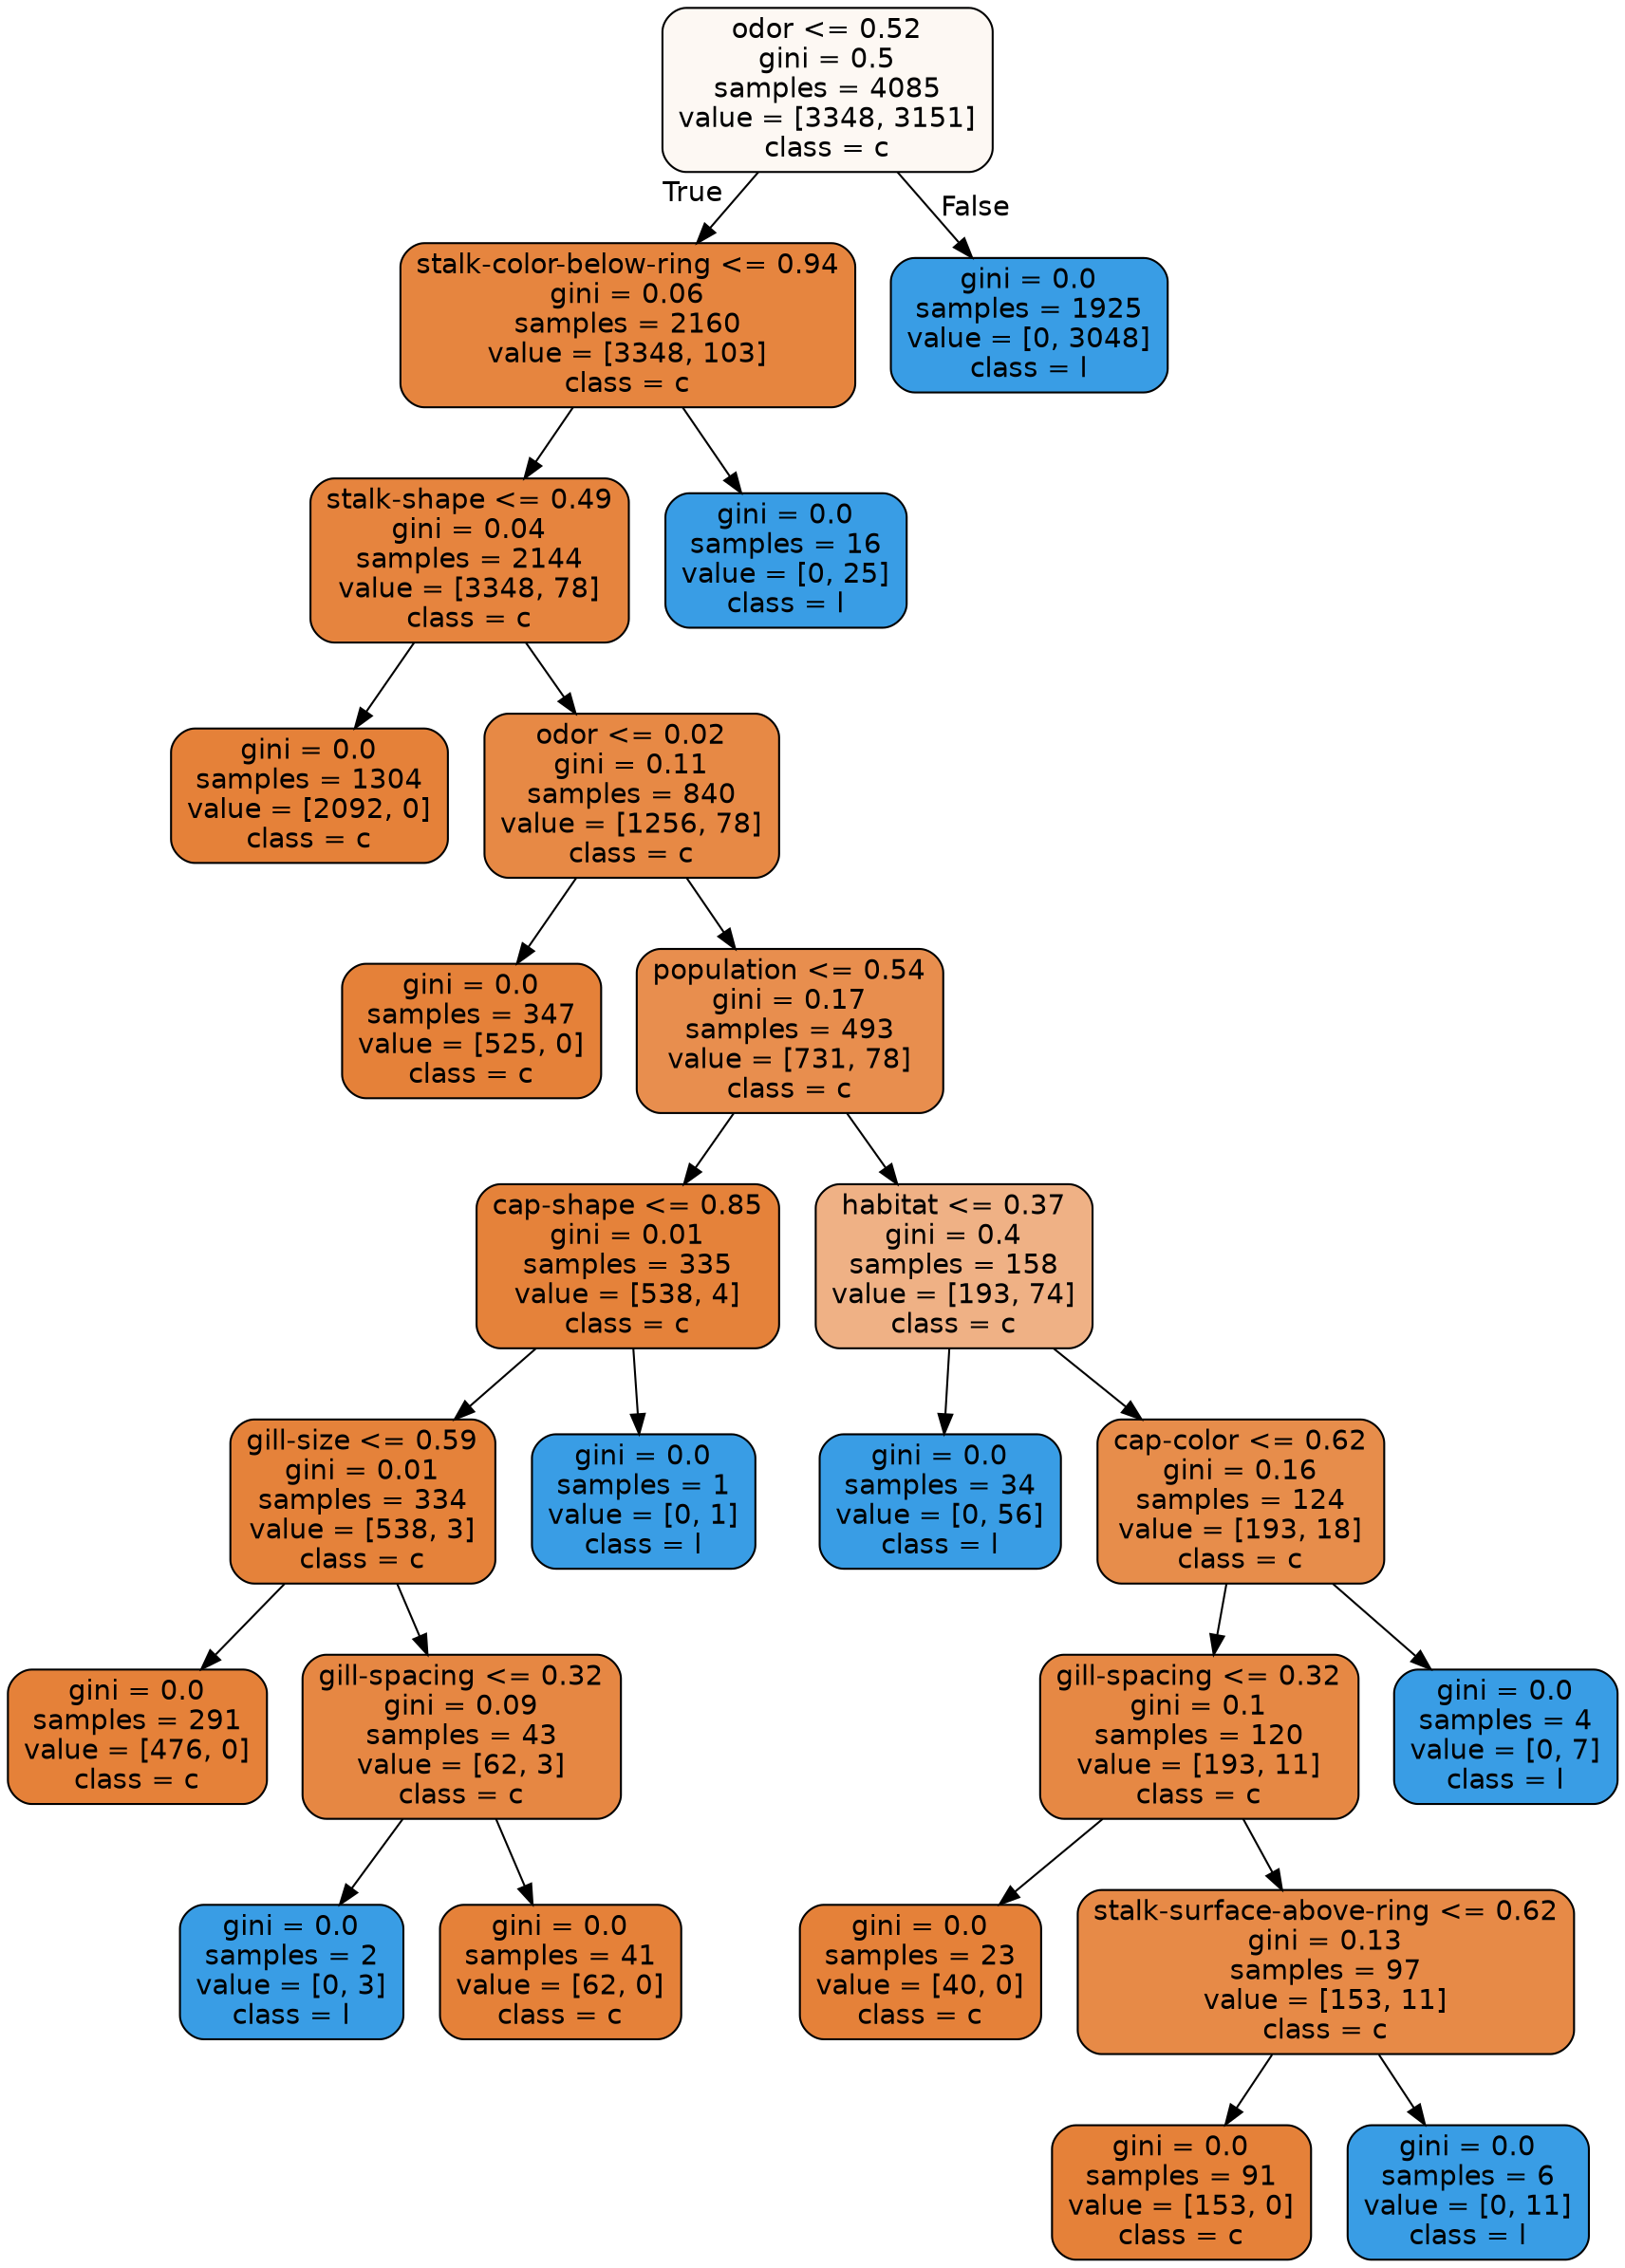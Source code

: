 digraph Tree {
node [shape=box, style="filled, rounded", color="black", fontname="helvetica"] ;
edge [fontname="helvetica"] ;
0 [label="odor <= 0.52\ngini = 0.5\nsamples = 4085\nvalue = [3348, 3151]\nclass = c", fillcolor="#fdf8f3"] ;
1 [label="stalk-color-below-ring <= 0.94\ngini = 0.06\nsamples = 2160\nvalue = [3348, 103]\nclass = c", fillcolor="#e6853f"] ;
0 -> 1 [labeldistance=2.5, labelangle=45, headlabel="True"] ;
2 [label="stalk-shape <= 0.49\ngini = 0.04\nsamples = 2144\nvalue = [3348, 78]\nclass = c", fillcolor="#e6843e"] ;
1 -> 2 ;
3 [label="gini = 0.0\nsamples = 1304\nvalue = [2092, 0]\nclass = c", fillcolor="#e58139"] ;
2 -> 3 ;
4 [label="odor <= 0.02\ngini = 0.11\nsamples = 840\nvalue = [1256, 78]\nclass = c", fillcolor="#e78945"] ;
2 -> 4 ;
5 [label="gini = 0.0\nsamples = 347\nvalue = [525, 0]\nclass = c", fillcolor="#e58139"] ;
4 -> 5 ;
6 [label="population <= 0.54\ngini = 0.17\nsamples = 493\nvalue = [731, 78]\nclass = c", fillcolor="#e88e4e"] ;
4 -> 6 ;
7 [label="cap-shape <= 0.85\ngini = 0.01\nsamples = 335\nvalue = [538, 4]\nclass = c", fillcolor="#e5823a"] ;
6 -> 7 ;
8 [label="gill-size <= 0.59\ngini = 0.01\nsamples = 334\nvalue = [538, 3]\nclass = c", fillcolor="#e5823a"] ;
7 -> 8 ;
9 [label="gini = 0.0\nsamples = 291\nvalue = [476, 0]\nclass = c", fillcolor="#e58139"] ;
8 -> 9 ;
10 [label="gill-spacing <= 0.32\ngini = 0.09\nsamples = 43\nvalue = [62, 3]\nclass = c", fillcolor="#e68743"] ;
8 -> 10 ;
11 [label="gini = 0.0\nsamples = 2\nvalue = [0, 3]\nclass = l", fillcolor="#399de5"] ;
10 -> 11 ;
12 [label="gini = 0.0\nsamples = 41\nvalue = [62, 0]\nclass = c", fillcolor="#e58139"] ;
10 -> 12 ;
13 [label="gini = 0.0\nsamples = 1\nvalue = [0, 1]\nclass = l", fillcolor="#399de5"] ;
7 -> 13 ;
14 [label="habitat <= 0.37\ngini = 0.4\nsamples = 158\nvalue = [193, 74]\nclass = c", fillcolor="#efb185"] ;
6 -> 14 ;
15 [label="gini = 0.0\nsamples = 34\nvalue = [0, 56]\nclass = l", fillcolor="#399de5"] ;
14 -> 15 ;
16 [label="cap-color <= 0.62\ngini = 0.16\nsamples = 124\nvalue = [193, 18]\nclass = c", fillcolor="#e78d4b"] ;
14 -> 16 ;
17 [label="gill-spacing <= 0.32\ngini = 0.1\nsamples = 120\nvalue = [193, 11]\nclass = c", fillcolor="#e68844"] ;
16 -> 17 ;
18 [label="gini = 0.0\nsamples = 23\nvalue = [40, 0]\nclass = c", fillcolor="#e58139"] ;
17 -> 18 ;
19 [label="stalk-surface-above-ring <= 0.62\ngini = 0.13\nsamples = 97\nvalue = [153, 11]\nclass = c", fillcolor="#e78a47"] ;
17 -> 19 ;
20 [label="gini = 0.0\nsamples = 91\nvalue = [153, 0]\nclass = c", fillcolor="#e58139"] ;
19 -> 20 ;
21 [label="gini = 0.0\nsamples = 6\nvalue = [0, 11]\nclass = l", fillcolor="#399de5"] ;
19 -> 21 ;
22 [label="gini = 0.0\nsamples = 4\nvalue = [0, 7]\nclass = l", fillcolor="#399de5"] ;
16 -> 22 ;
23 [label="gini = 0.0\nsamples = 16\nvalue = [0, 25]\nclass = l", fillcolor="#399de5"] ;
1 -> 23 ;
24 [label="gini = 0.0\nsamples = 1925\nvalue = [0, 3048]\nclass = l", fillcolor="#399de5"] ;
0 -> 24 [labeldistance=2.5, labelangle=-45, headlabel="False"] ;
}